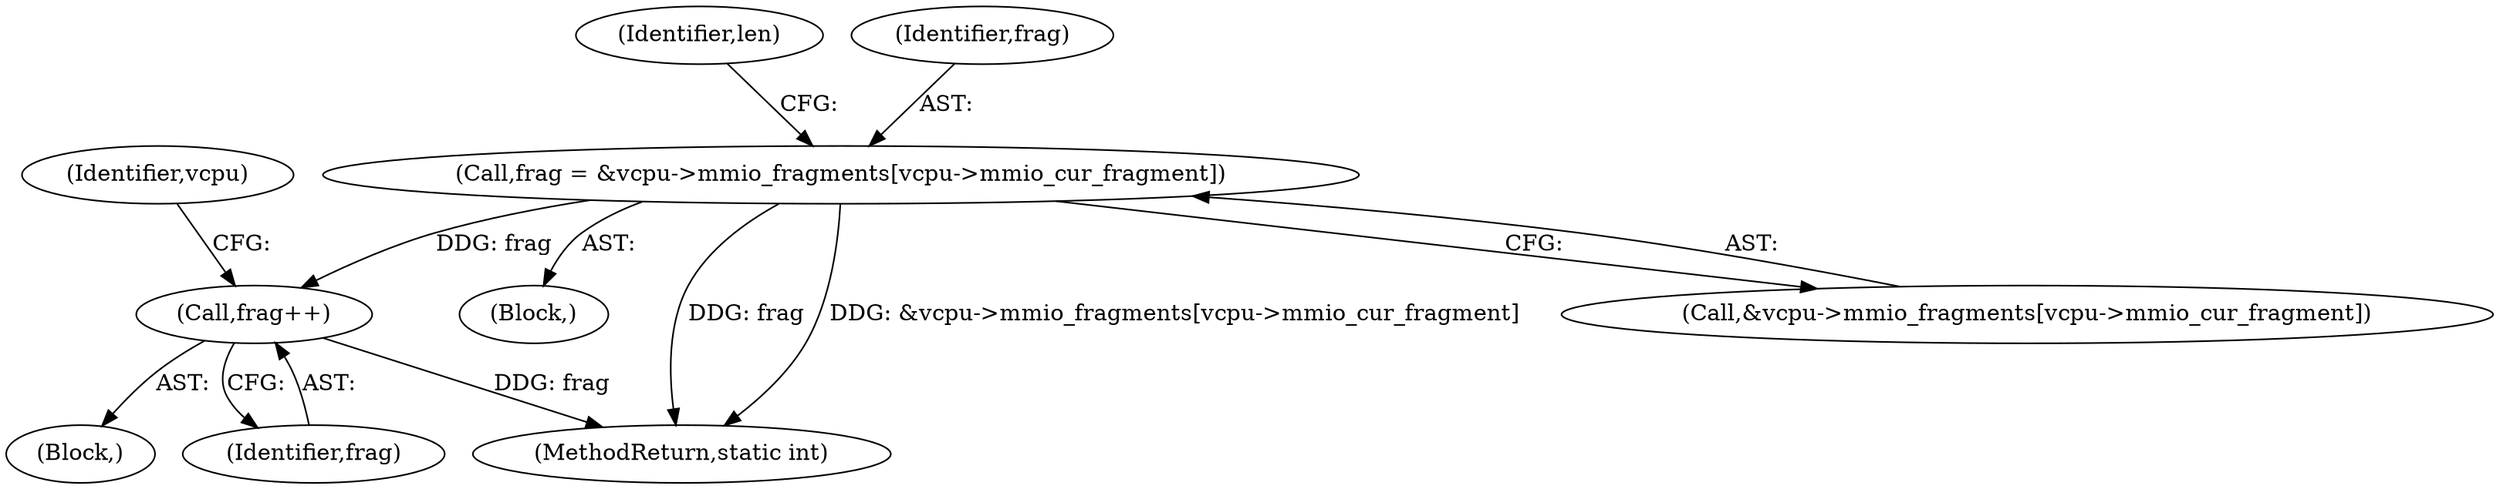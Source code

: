 digraph "0_linux_a08d3b3b99efd509133946056531cdf8f3a0c09b@array" {
"1000120" [label="(Call,frag = &vcpu->mmio_fragments[vcpu->mmio_cur_fragment])"];
"1000159" [label="(Call,frag++)"];
"1000106" [label="(Block,)"];
"1000159" [label="(Call,frag++)"];
"1000131" [label="(Identifier,len)"];
"1000271" [label="(MethodReturn,static int)"];
"1000120" [label="(Call,frag = &vcpu->mmio_fragments[vcpu->mmio_cur_fragment])"];
"1000158" [label="(Block,)"];
"1000121" [label="(Identifier,frag)"];
"1000163" [label="(Identifier,vcpu)"];
"1000122" [label="(Call,&vcpu->mmio_fragments[vcpu->mmio_cur_fragment])"];
"1000160" [label="(Identifier,frag)"];
"1000120" -> "1000106"  [label="AST: "];
"1000120" -> "1000122"  [label="CFG: "];
"1000121" -> "1000120"  [label="AST: "];
"1000122" -> "1000120"  [label="AST: "];
"1000131" -> "1000120"  [label="CFG: "];
"1000120" -> "1000271"  [label="DDG: frag"];
"1000120" -> "1000271"  [label="DDG: &vcpu->mmio_fragments[vcpu->mmio_cur_fragment]"];
"1000120" -> "1000159"  [label="DDG: frag"];
"1000159" -> "1000158"  [label="AST: "];
"1000159" -> "1000160"  [label="CFG: "];
"1000160" -> "1000159"  [label="AST: "];
"1000163" -> "1000159"  [label="CFG: "];
"1000159" -> "1000271"  [label="DDG: frag"];
}
